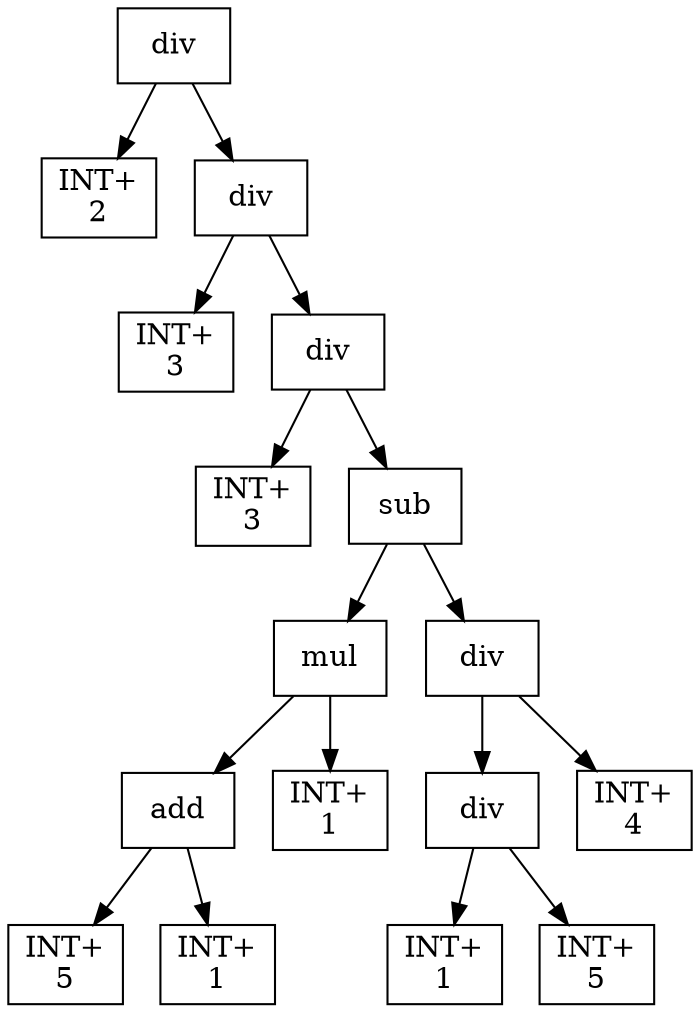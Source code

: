 digraph expr {
  node [shape=box];
  n1 [label="div"];
  n2 [label="INT+\n2"];
  n3 [label="div"];
  n4 [label="INT+\n3"];
  n5 [label="div"];
  n6 [label="INT+\n3"];
  n7 [label="sub"];
  n8 [label="mul"];
  n9 [label="add"];
  n10 [label="INT+\n5"];
  n11 [label="INT+\n1"];
  n9 -> n10;
  n9 -> n11;
  n12 [label="INT+\n1"];
  n8 -> n9;
  n8 -> n12;
  n13 [label="div"];
  n14 [label="div"];
  n15 [label="INT+\n1"];
  n16 [label="INT+\n5"];
  n14 -> n15;
  n14 -> n16;
  n17 [label="INT+\n4"];
  n13 -> n14;
  n13 -> n17;
  n7 -> n8;
  n7 -> n13;
  n5 -> n6;
  n5 -> n7;
  n3 -> n4;
  n3 -> n5;
  n1 -> n2;
  n1 -> n3;
}